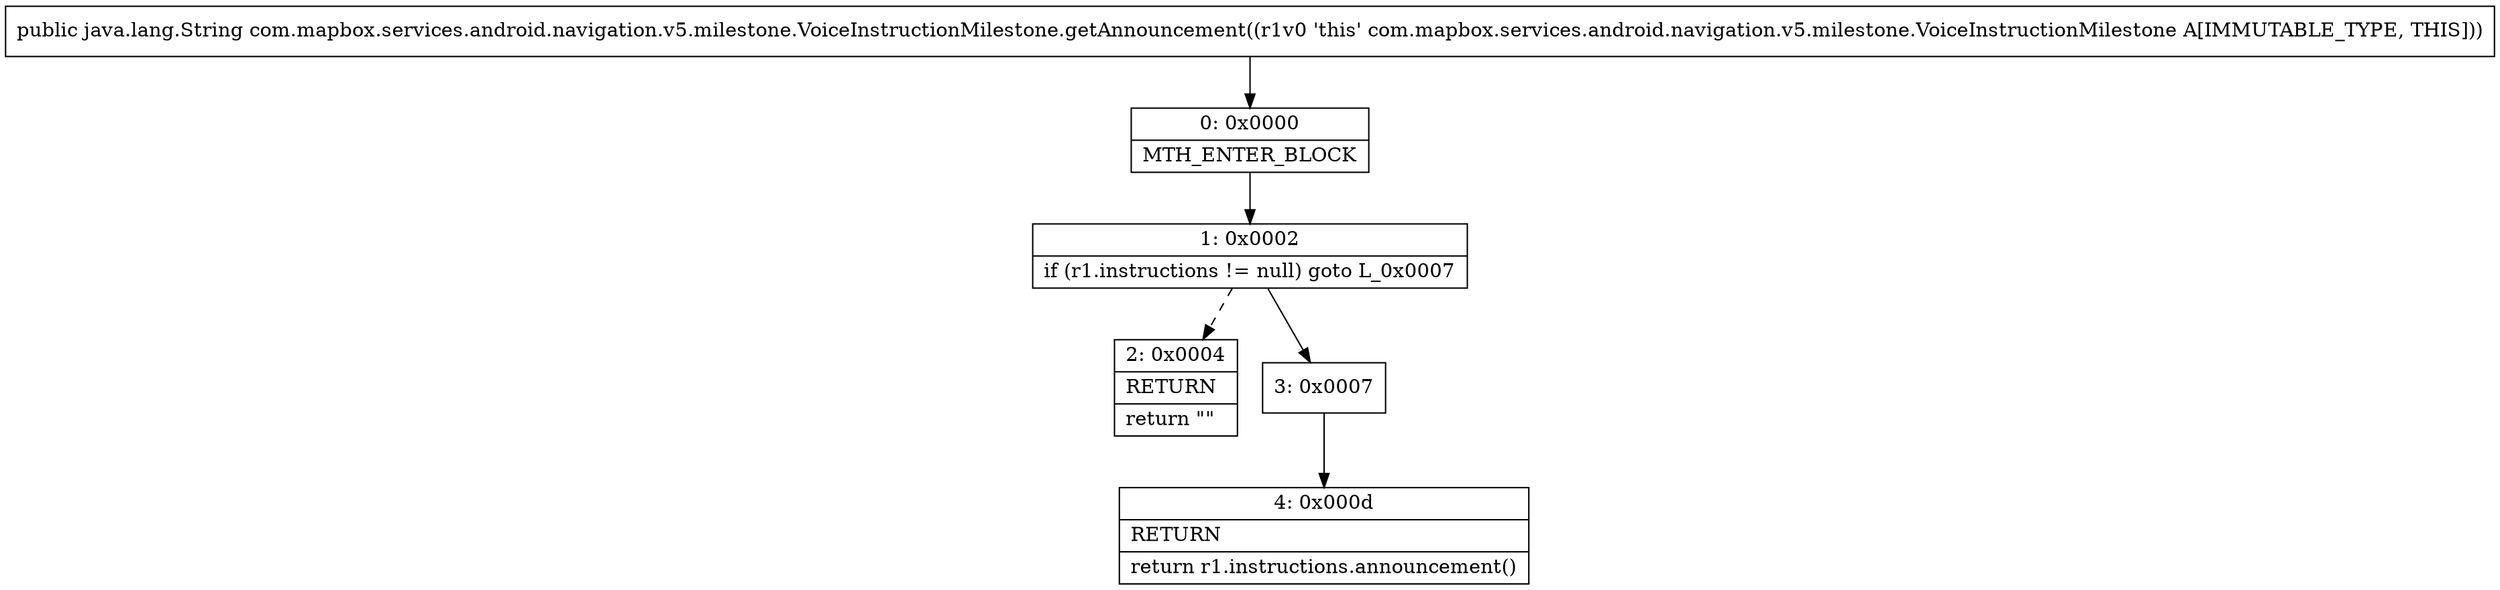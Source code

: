 digraph "CFG forcom.mapbox.services.android.navigation.v5.milestone.VoiceInstructionMilestone.getAnnouncement()Ljava\/lang\/String;" {
Node_0 [shape=record,label="{0\:\ 0x0000|MTH_ENTER_BLOCK\l}"];
Node_1 [shape=record,label="{1\:\ 0x0002|if (r1.instructions != null) goto L_0x0007\l}"];
Node_2 [shape=record,label="{2\:\ 0x0004|RETURN\l|return \"\"\l}"];
Node_3 [shape=record,label="{3\:\ 0x0007}"];
Node_4 [shape=record,label="{4\:\ 0x000d|RETURN\l|return r1.instructions.announcement()\l}"];
MethodNode[shape=record,label="{public java.lang.String com.mapbox.services.android.navigation.v5.milestone.VoiceInstructionMilestone.getAnnouncement((r1v0 'this' com.mapbox.services.android.navigation.v5.milestone.VoiceInstructionMilestone A[IMMUTABLE_TYPE, THIS])) }"];
MethodNode -> Node_0;
Node_0 -> Node_1;
Node_1 -> Node_2[style=dashed];
Node_1 -> Node_3;
Node_3 -> Node_4;
}

